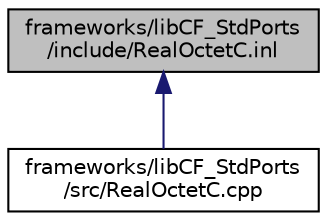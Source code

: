 digraph "frameworks/libCF_StdPorts/include/RealOctetC.inl"
{
 // INTERACTIVE_SVG=YES
  edge [fontname="Helvetica",fontsize="10",labelfontname="Helvetica",labelfontsize="10"];
  node [fontname="Helvetica",fontsize="10",shape=record];
  Node1 [label="frameworks/libCF_StdPorts\l/include/RealOctetC.inl",height=0.2,width=0.4,color="black", fillcolor="grey75", style="filled", fontcolor="black"];
  Node1 -> Node2 [dir="back",color="midnightblue",fontsize="10",style="solid",fontname="Helvetica"];
  Node2 [label="frameworks/libCF_StdPorts\l/src/RealOctetC.cpp",height=0.2,width=0.4,color="black", fillcolor="white", style="filled",URL="$_real_octet_c_8cpp.html"];
}
